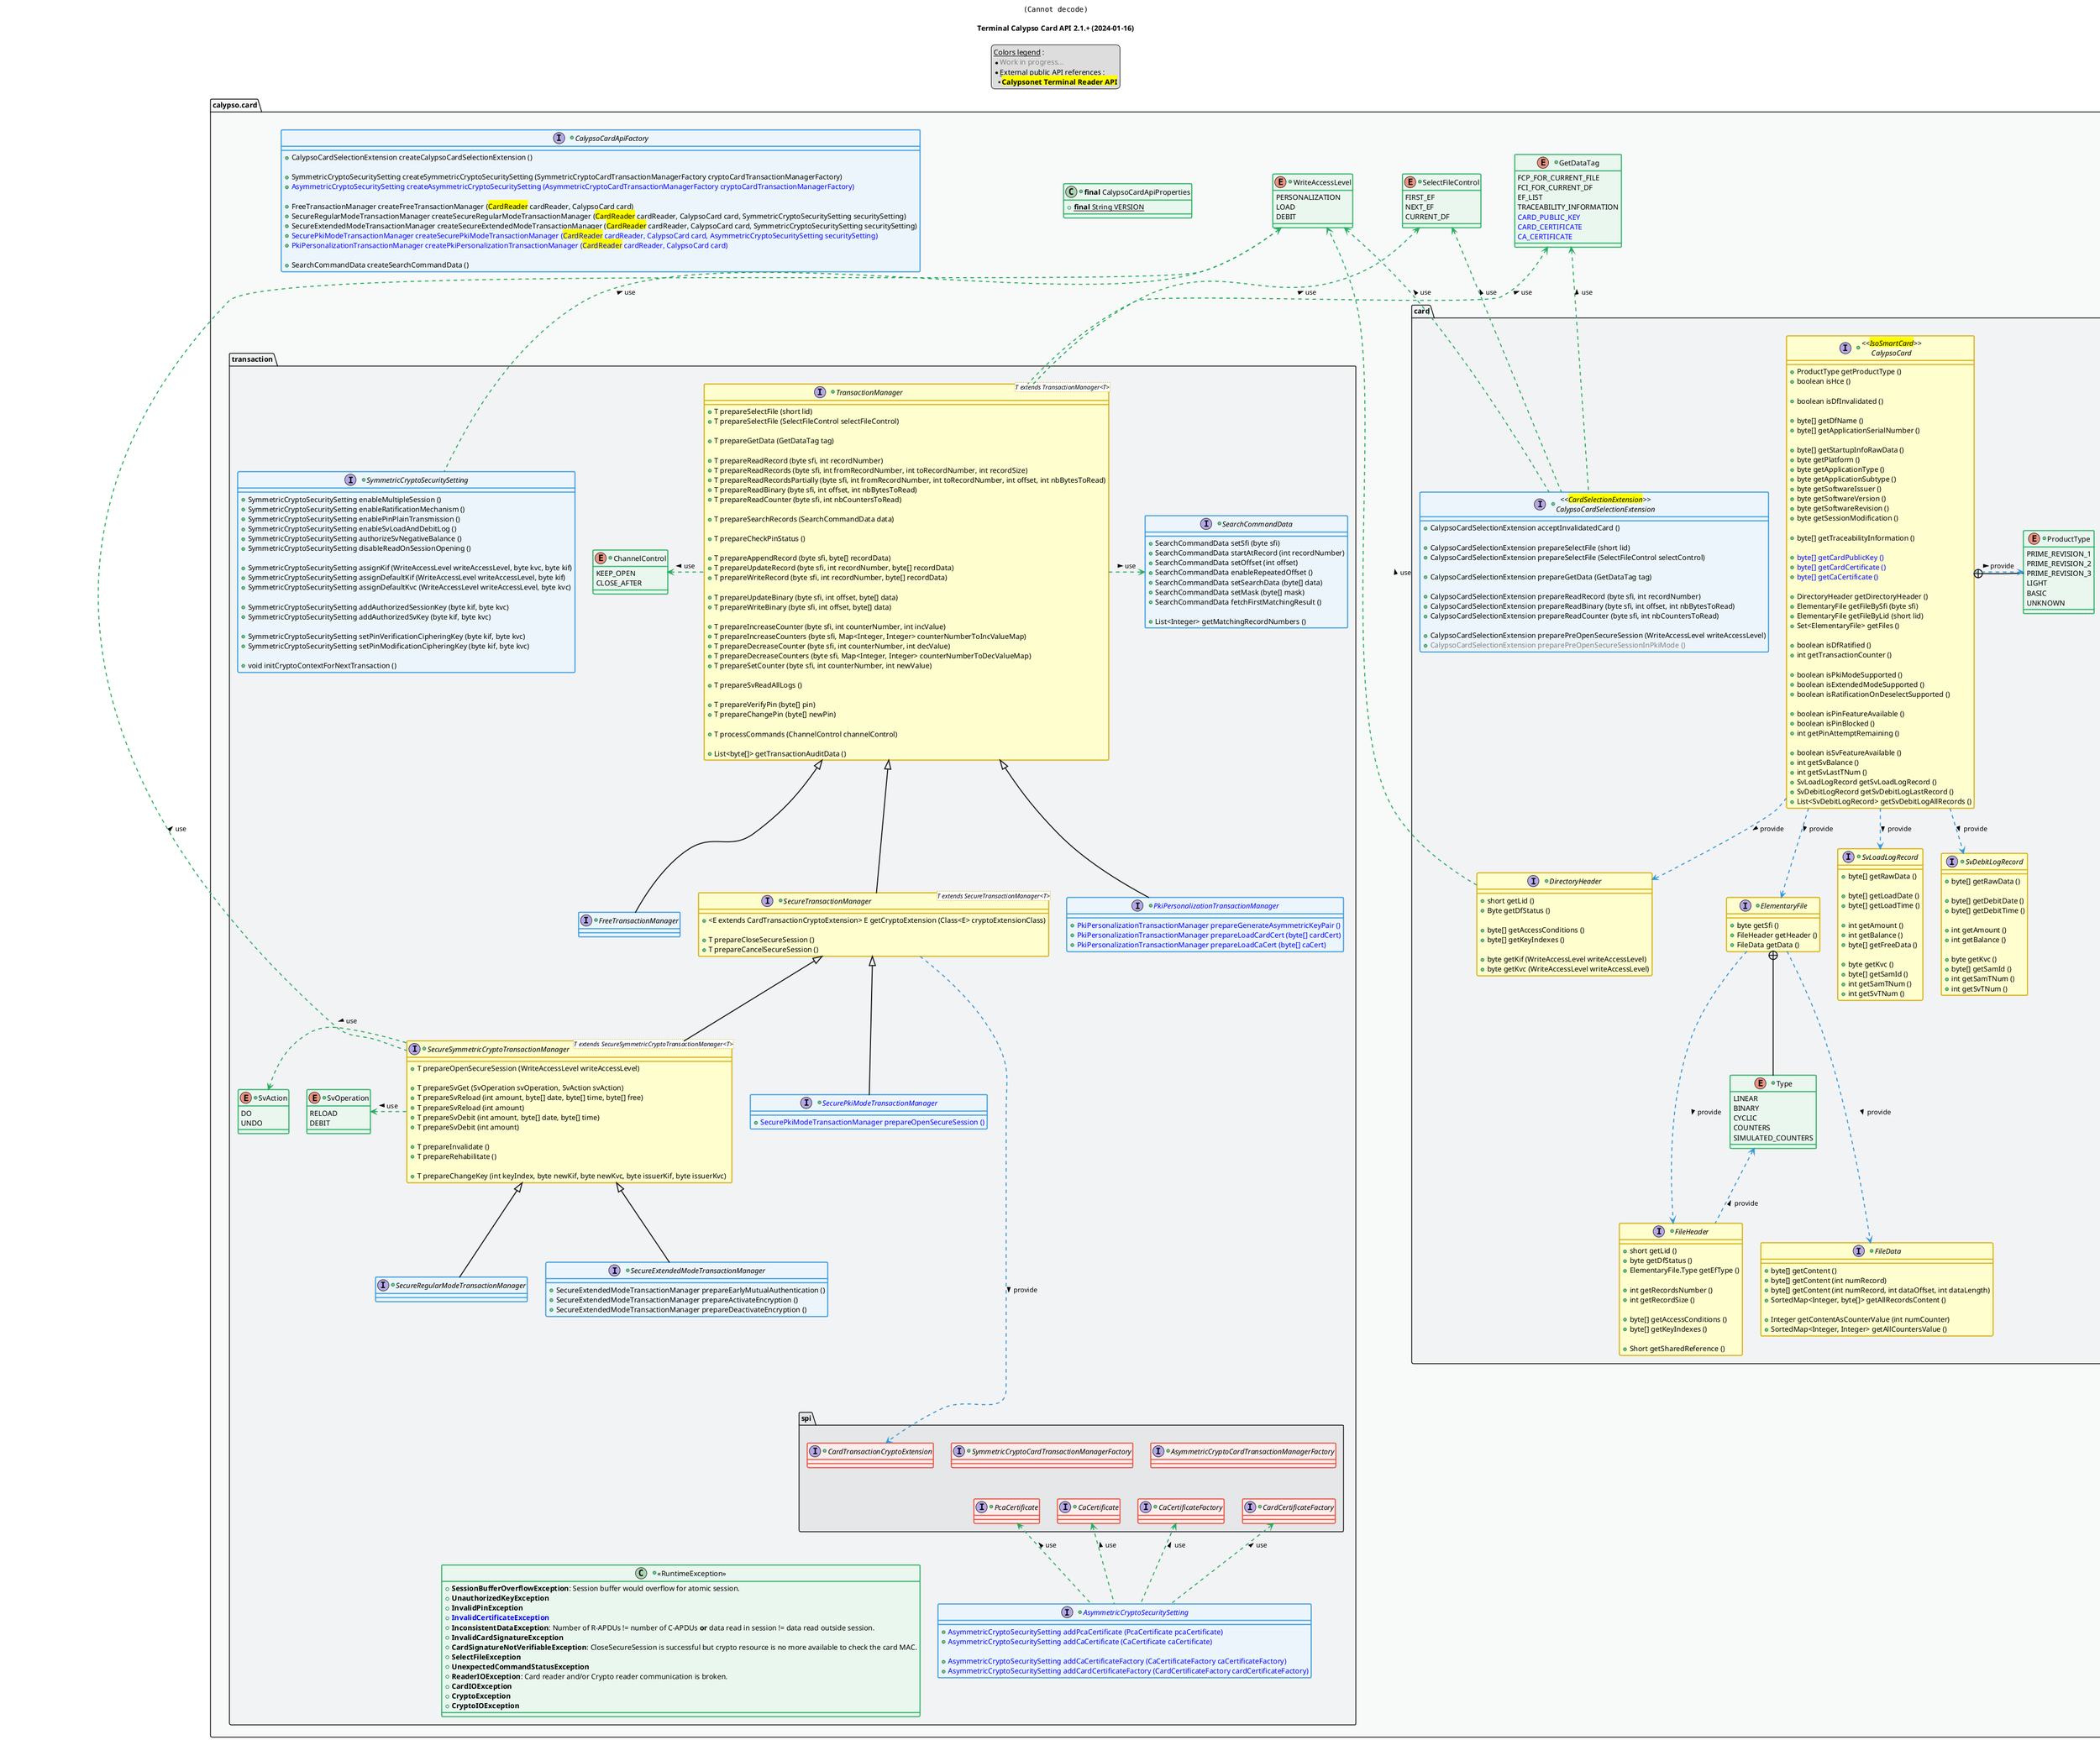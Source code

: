 @startuml
title
    <img:../assets/logo.svg{scale=0.2}>

    Terminal Calypso Card API 2.1.+ (2024-01-16)
end title

' == THEME ==

'Couleurs issues de : https://htmlcolorcodes.com/fr/tableau-de-couleur/tableau-de-couleur-design-plat/
!define C_GREY1 F8F9F9
!define C_GREY2 F2F3F4
!define C_GREY3 E5E7E9
!define C_GREY4 D7DBDD
!define C_GREY5 CACFD2
!define C_GREY6 BDC3C7
!define C_LINK 3498DB
!define C_USE 27AE60
!define C_THROW 2C3E50

' -- Styles that don't work with new version of plantuml --
skinparam stereotypeABorderColor #A9DCDF
skinparam stereotypeIBorderColor #B4A7E5
skinparam stereotypeCBorderColor #ADD1B2
skinparam stereotypeEBorderColor #EB93DF
' -- END --

skinparam ClassBorderThickness 2
skinparam ArrowThickness 2

' Yellow
skinparam ClassBackgroundColor #FEFECE
skinparam ClassBorderColor #D4AC0D
' Red
skinparam ClassBackgroundColor<<red>> #FDEDEC
skinparam ClassBorderColor<<red>> #E74C3C
hide <<red>> stereotype
' Purple
skinparam ClassBackgroundColor<<purple>> #F4ECF7
skinparam ClassBorderColor<<purple>> #8E44AD
hide <<purple>> stereotype
' blue
skinparam ClassBackgroundColor<<blue>> #EBF5FB
skinparam ClassBorderColor<<blue>> #3498DB
hide <<blue>> stereotype
' Green
skinparam ClassBackgroundColor<<green>> #E9F7EF
skinparam ClassBorderColor<<green>> #27AE60
hide <<green>> stereotype
' Grey
skinparam ClassBackgroundColor<<grey>> #EAECEE
skinparam ClassBorderColor<<grey>> #2C3E50
hide <<grey>> stereotype

' == CONTENT ==

legend top
    __Colors legend__ :
    * <color:grey>Work in progress...
    * __External public API references__ :
    ** <back:yellow>**Calypsonet Terminal Reader API**</back>
end legend

package "calypso.card" as calypsoCard {

+class "**final** CalypsoCardApiProperties" as ApiProperties <<green>> {
    +{static} **final** String VERSION
}
+interface "CalypsoCardApiFactory" as CalypsoCardApiFactory <<blue>> {
    +CalypsoCardSelectionExtension createCalypsoCardSelectionExtension ()

    +SymmetricCryptoSecuritySetting createSymmetricCryptoSecuritySetting (SymmetricCryptoCardTransactionManagerFactory cryptoCardTransactionManagerFactory)
    +<color:blue>AsymmetricCryptoSecuritySetting createAsymmetricCryptoSecuritySetting (AsymmetricCryptoCardTransactionManagerFactory cryptoCardTransactionManagerFactory)

    +FreeTransactionManager createFreeTransactionManager (<back:yellow>CardReader</back> cardReader, CalypsoCard card)
    +SecureRegularModeTransactionManager createSecureRegularModeTransactionManager (<back:yellow>CardReader</back> cardReader, CalypsoCard card, SymmetricCryptoSecuritySetting securitySetting)
    +SecureExtendedModeTransactionManager createSecureExtendedModeTransactionManager (<back:yellow>CardReader</back> cardReader, CalypsoCard card, SymmetricCryptoSecuritySetting securitySetting)
    +<color:blue>SecurePkiModeTransactionManager createSecurePkiModeTransactionManager (<back:yellow>CardReader</back> cardReader, CalypsoCard card, AsymmetricCryptoSecuritySetting securitySetting)
    +<color:blue>PkiPersonalizationTransactionManager createPkiPersonalizationTransactionManager (<back:yellow>CardReader</back> cardReader, CalypsoCard card)

    +SearchCommandData createSearchCommandData ()
}
+enum WriteAccessLevel <<green>> {
    PERSONALIZATION
    LOAD
    DEBIT
}
+enum SelectFileControl <<green>> {
    FIRST_EF
    NEXT_EF
    CURRENT_DF
}
+enum GetDataTag <<green>> {
    FCP_FOR_CURRENT_FILE
    FCI_FOR_CURRENT_DF
    EF_LIST
    TRACEABILITY_INFORMATION
    <color:blue>CARD_PUBLIC_KEY
    <color:blue>CARD_CERTIFICATE
    <color:blue>CA_CERTIFICATE
}
package "card" as card {
    +interface "<<<back:yellow>CardSelectionExtension</back>>>\nCalypsoCardSelectionExtension" as CalypsoCardSelectionExtension <<blue>> {
        +CalypsoCardSelectionExtension acceptInvalidatedCard ()

        +CalypsoCardSelectionExtension prepareSelectFile (short lid)
        +CalypsoCardSelectionExtension prepareSelectFile (SelectFileControl selectControl)

        +CalypsoCardSelectionExtension prepareGetData (GetDataTag tag)

        +CalypsoCardSelectionExtension prepareReadRecord (byte sfi, int recordNumber)
        +CalypsoCardSelectionExtension prepareReadBinary (byte sfi, int offset, int nbBytesToRead)
        +CalypsoCardSelectionExtension prepareReadCounter (byte sfi, int nbCountersToRead)

        +CalypsoCardSelectionExtension preparePreOpenSecureSession (WriteAccessLevel writeAccessLevel)
        +<color:grey>CalypsoCardSelectionExtension preparePreOpenSecureSessionInPkiMode ()
    }
    +interface "<<<back:yellow>IsoSmartCard</back>>>\nCalypsoCard" as CalypsoCard {
        +ProductType getProductType ()
        +boolean isHce ()

        +boolean isDfInvalidated ()

        +byte[] getDfName ()
        +byte[] getApplicationSerialNumber ()

        +byte[] getStartupInfoRawData ()
        +byte getPlatform ()
        +byte getApplicationType ()
        +byte getApplicationSubtype ()
        +byte getSoftwareIssuer ()
        +byte getSoftwareVersion ()
        +byte getSoftwareRevision ()
        +byte getSessionModification ()

        +byte[] getTraceabilityInformation ()

        +<color:blue>byte[] getCardPublicKey ()
        +<color:blue>byte[] getCardCertificate ()
        +<color:blue>byte[] getCaCertificate ()

        +DirectoryHeader getDirectoryHeader ()
        +ElementaryFile getFileBySfi (byte sfi)
        +ElementaryFile getFileByLid (short lid)
        +Set<ElementaryFile> getFiles ()

        +boolean isDfRatified ()
        +int getTransactionCounter ()

        +boolean isPkiModeSupported ()
        +boolean isExtendedModeSupported ()
        +boolean isRatificationOnDeselectSupported ()

        +boolean isPinFeatureAvailable ()
        +boolean isPinBlocked ()
        +int getPinAttemptRemaining ()

        +boolean isSvFeatureAvailable ()
        +int getSvBalance ()
        +int getSvLastTNum ()
        +SvLoadLogRecord getSvLoadLogRecord ()
        +SvDebitLogRecord getSvDebitLogLastRecord ()
        +List<SvDebitLogRecord> getSvDebitLogAllRecords ()
    }
    +interface DirectoryHeader {
        +short getLid ()
        +Byte getDfStatus ()

        +byte[] getAccessConditions ()
        +byte[] getKeyIndexes ()

        +byte getKif (WriteAccessLevel writeAccessLevel)
        +byte getKvc (WriteAccessLevel writeAccessLevel)
    }
    +interface ElementaryFile {
        +byte getSfi ()
        +FileHeader getHeader ()
        +FileData getData ()
    }
    +interface FileHeader {
        +short getLid ()
        +byte getDfStatus ()
        +ElementaryFile.Type getEfType ()

        +int getRecordsNumber ()
        +int getRecordSize ()

        +byte[] getAccessConditions ()
        +byte[] getKeyIndexes ()

        +Short getSharedReference ()
    }
    +enum "Type" as FileType <<green>> {
        LINEAR
        BINARY
        CYCLIC
        COUNTERS
        SIMULATED_COUNTERS
    }
    +interface FileData {
        +byte[] getContent ()
        +byte[] getContent (int numRecord)
        +byte[] getContent (int numRecord, int dataOffset, int dataLength)
        +SortedMap<Integer, byte[]> getAllRecordsContent ()

        +Integer getContentAsCounterValue (int numCounter)
        +SortedMap<Integer, Integer> getAllCountersValue ()
    }
    +enum "ProductType" as CardProductType <<green>> {
        PRIME_REVISION_1
        PRIME_REVISION_2
        PRIME_REVISION_3
        LIGHT
        BASIC
        UNKNOWN
    }
    +interface SvLoadLogRecord {
        +byte[] getRawData ()

        +byte[] getLoadDate ()
        +byte[] getLoadTime ()

        +int getAmount ()
        +int getBalance ()
        +byte[] getFreeData ()

        +byte getKvc ()
        +byte[] getSamId ()
        +int getSamTNum ()
        +int getSvTNum ()
    }
    +interface SvDebitLogRecord {
        +byte[] getRawData ()

        +byte[] getDebitDate ()
        +byte[] getDebitTime ()

        +int getAmount ()
        +int getBalance ()

        +byte getKvc ()
        +byte[] getSamId ()
        +int getSamTNum ()
        +int getSvTNum ()
    }
}
package "transaction" as transaction {
    ' Card
    +interface "TransactionManager" as TransactionManager<T extends TransactionManager<T>> {
        +T prepareSelectFile (short lid)
        +T prepareSelectFile (SelectFileControl selectFileControl)

        +T prepareGetData (GetDataTag tag)

        +T prepareReadRecord (byte sfi, int recordNumber)
        +T prepareReadRecords (byte sfi, int fromRecordNumber, int toRecordNumber, int recordSize)
        +T prepareReadRecordsPartially (byte sfi, int fromRecordNumber, int toRecordNumber, int offset, int nbBytesToRead)
        +T prepareReadBinary (byte sfi, int offset, int nbBytesToRead)
        +T prepareReadCounter (byte sfi, int nbCountersToRead)

        +T prepareSearchRecords (SearchCommandData data)

        +T prepareCheckPinStatus ()

        +T prepareAppendRecord (byte sfi, byte[] recordData)
        +T prepareUpdateRecord (byte sfi, int recordNumber, byte[] recordData)
        +T prepareWriteRecord (byte sfi, int recordNumber, byte[] recordData)

        +T prepareUpdateBinary (byte sfi, int offset, byte[] data)
        +T prepareWriteBinary (byte sfi, int offset, byte[] data)

        +T prepareIncreaseCounter (byte sfi, int counterNumber, int incValue)
        +T prepareIncreaseCounters (byte sfi, Map<Integer, Integer> counterNumberToIncValueMap)
        +T prepareDecreaseCounter (byte sfi, int counterNumber, int decValue)
        +T prepareDecreaseCounters (byte sfi, Map<Integer, Integer> counterNumberToDecValueMap)
        +T prepareSetCounter (byte sfi, int counterNumber, int newValue)

        +T prepareSvReadAllLogs ()

        +T prepareVerifyPin (byte[] pin)
        +T prepareChangePin (byte[] newPin)

        +T processCommands (ChannelControl channelControl)

        +List<byte[]> getTransactionAuditData ()
    }
    +enum "ChannelControl" as ChannelControl <<green>> {
        KEEP_OPEN
        CLOSE_AFTER
    }
    +interface "FreeTransactionManager" as FreeTransactionManager <<blue>> extends TransactionManager {
    }
    +interface "SecureTransactionManager" as SecureTransactionManager<T extends SecureTransactionManager<T>> extends TransactionManager {
        +<E extends CardTransactionCryptoExtension> E getCryptoExtension (Class<E> cryptoExtensionClass)

        +T prepareCloseSecureSession ()
        +T prepareCancelSecureSession ()
    }
    +interface "<color:blue>PkiPersonalizationTransactionManager" as PkiPersonalizationTransactionManager <<blue>> extends TransactionManager {
        +<color:blue>PkiPersonalizationTransactionManager prepareGenerateAsymmetricKeyPair ()
        +<color:blue>PkiPersonalizationTransactionManager prepareLoadCardCert (byte[] cardCert)
        +<color:blue>PkiPersonalizationTransactionManager prepareLoadCaCert (byte[] caCert)
    }
    +interface "SecureSymmetricCryptoTransactionManager" as SecureSymmetricCryptoTransactionManager<T extends SecureSymmetricCryptoTransactionManager<T>> extends SecureTransactionManager {
        +T prepareOpenSecureSession (WriteAccessLevel writeAccessLevel)

        +T prepareSvGet (SvOperation svOperation, SvAction svAction)
        +T prepareSvReload (int amount, byte[] date, byte[] time, byte[] free)
        +T prepareSvReload (int amount)
        +T prepareSvDebit (int amount, byte[] date, byte[] time)
        +T prepareSvDebit (int amount)

        +T prepareInvalidate ()
        +T prepareRehabilitate ()

        +T prepareChangeKey (int keyIndex, byte newKif, byte newKvc, byte issuerKif, byte issuerKvc)
    }
    +interface "SecureRegularModeTransactionManager" as SecureRegularModeTransactionManager <<blue>> extends SecureSymmetricCryptoTransactionManager {
    }
    +interface "SecureExtendedModeTransactionManager" as SecureExtendedModeTransactionManager <<blue>> extends SecureSymmetricCryptoTransactionManager {
        +SecureExtendedModeTransactionManager prepareEarlyMutualAuthentication ()
        +SecureExtendedModeTransactionManager prepareActivateEncryption ()
        +SecureExtendedModeTransactionManager prepareDeactivateEncryption ()
    }
    +interface "<color:blue>SecurePkiModeTransactionManager" as SecurePkiModeTransactionManager <<blue>> extends SecureTransactionManager {
        +<color:blue>SecurePkiModeTransactionManager prepareOpenSecureSession ()
    }

    +enum SvOperation <<green>> {
        RELOAD
        DEBIT
    }
    +enum SvAction <<green>> {
        DO
        UNDO
    }
    +interface "<color:blue>AsymmetricCryptoSecuritySetting" as AsymmetricCryptoSecuritySetting <<blue>> {
        +<color:blue>AsymmetricCryptoSecuritySetting addPcaCertificate (PcaCertificate pcaCertificate)
        +<color:blue>AsymmetricCryptoSecuritySetting addCaCertificate (CaCertificate caCertificate)

        +<color:blue>AsymmetricCryptoSecuritySetting addCaCertificateFactory (CaCertificateFactory caCertificateFactory)
        +<color:blue>AsymmetricCryptoSecuritySetting addCardCertificateFactory (CardCertificateFactory cardCertificateFactory)
    }
    +interface "SymmetricCryptoSecuritySetting" as SymmetricCryptoSecuritySetting <<blue>> {
        +SymmetricCryptoSecuritySetting enableMultipleSession ()
        +SymmetricCryptoSecuritySetting enableRatificationMechanism ()
        +SymmetricCryptoSecuritySetting enablePinPlainTransmission ()
        +SymmetricCryptoSecuritySetting enableSvLoadAndDebitLog ()
        +SymmetricCryptoSecuritySetting authorizeSvNegativeBalance ()
        +SymmetricCryptoSecuritySetting disableReadOnSessionOpening ()

        +SymmetricCryptoSecuritySetting assignKif (WriteAccessLevel writeAccessLevel, byte kvc, byte kif)
        +SymmetricCryptoSecuritySetting assignDefaultKif (WriteAccessLevel writeAccessLevel, byte kif)
        +SymmetricCryptoSecuritySetting assignDefaultKvc (WriteAccessLevel writeAccessLevel, byte kvc)

        +SymmetricCryptoSecuritySetting addAuthorizedSessionKey (byte kif, byte kvc)
        +SymmetricCryptoSecuritySetting addAuthorizedSvKey (byte kif, byte kvc)

        +SymmetricCryptoSecuritySetting setPinVerificationCipheringKey (byte kif, byte kvc)
        +SymmetricCryptoSecuritySetting setPinModificationCipheringKey (byte kif, byte kvc)

        +void initCryptoContextForNextTransaction ()
    }
    +interface SearchCommandData <<blue>> {
        +SearchCommandData setSfi (byte sfi)
        +SearchCommandData startAtRecord (int recordNumber)
        +SearchCommandData setOffset (int offset)
        +SearchCommandData enableRepeatedOffset ()
        +SearchCommandData setSearchData (byte[] data)
        +SearchCommandData setMask (byte[] mask)
        +SearchCommandData fetchFirstMatchingResult ()

        +List<Integer> getMatchingRecordNumbers ()
    }
    ' Exceptions
    +class "<<RuntimeException>>" as RuntimeException <<green>> {
        +**SessionBufferOverflowException**: Session buffer would overflow for atomic session.
        +**UnauthorizedKeyException**
        +**InvalidPinException**
        +<color:blue>**InvalidCertificateException**
        +**InconsistentDataException**: Number of R-APDUs != number of C-APDUs **or** data read in session != data read outside session.
        +**InvalidCardSignatureException**
        +**CardSignatureNotVerifiableException**: CloseSecureSession is successful but crypto resource is no more available to check the card MAC.
        +**SelectFileException**
        +**UnexpectedCommandStatusException**
        +**ReaderIOException**: Card reader and/or Crypto reader communication is broken.
        +**CardIOException**
        +**CryptoException**
        +**CryptoIOException**
    }
    package "spi" as spi {
        +interface "AsymmetricCryptoCardTransactionManagerFactory" as AsymmetricCryptoCardTransactionManagerFactory <<red>> {
        }
        +interface "CaCertificateFactory" as CaCertificateFactory <<red>> {
        }
        +interface "CardCertificateFactory" as CardCertificateFactory <<red>> {
        }
        +interface "PcaCertificate" as PcaCertificate <<red>> {
        }
        +interface "CaCertificate" as CaCertificate <<red>> {
        }
        +interface "SymmetricCryptoCardTransactionManagerFactory" as SymmetricCryptoCardTransactionManagerFactory <<red>> {
        }
        +interface "CardTransactionCryptoExtension" as CardTransactionCryptoExtension <<red>> {
        }
    }
}

}

' Associations

TransactionManager .up.> SelectFileControl #C_USE : use >
TransactionManager .up.> GetDataTag #C_USE : use >
TransactionManager .left.> ChannelControl #C_USE : use >
TransactionManager .right.> SearchCommandData #C_USE : use >

SecureTransactionManager .....> CardTransactionCryptoExtension #C_LINK : provide >

SecureSymmetricCryptoTransactionManager .up.> WriteAccessLevel #C_USE : use >
SecureSymmetricCryptoTransactionManager .left.> SvOperation #C_USE : use >
SecureSymmetricCryptoTransactionManager .left.> SvAction #C_USE : use >

SymmetricCryptoSecuritySetting .up.> WriteAccessLevel #C_USE : use >

AsymmetricCryptoSecuritySetting .up.> PcaCertificate #C_USE : use >
AsymmetricCryptoSecuritySetting .up.> CaCertificate #C_USE : use >
AsymmetricCryptoSecuritySetting .up.> CaCertificateFactory #C_USE : use >
AsymmetricCryptoSecuritySetting .up.> CardCertificateFactory #C_USE : use >

CalypsoCardSelectionExtension .up.> SelectFileControl #C_USE : use >
CalypsoCardSelectionExtension .up.> GetDataTag #C_USE : use >
CalypsoCardSelectionExtension .up.> WriteAccessLevel #C_USE : use >

CalypsoCard ..> DirectoryHeader #C_LINK : provide >
CalypsoCard ..> ElementaryFile #C_LINK : provide >
CalypsoCard +-right- CardProductType
CalypsoCard .right.> CardProductType #C_LINK : provide >
CalypsoCard ..> SvLoadLogRecord #C_LINK : provide >
CalypsoCard ..> SvDebitLogRecord #C_LINK : provide >

DirectoryHeader ..> WriteAccessLevel #C_USE : use >

ElementaryFile +-- FileType
ElementaryFile ...> FileHeader #C_LINK : provide >
ElementaryFile ...> FileData #C_LINK : provide >

FileHeader .up.> FileType #C_LINK : provide >

' == LAYOUT ==

'SymmetricCryptoSecuritySetting -[hidden]- AsymmetricCryptoSecuritySetting
AsymmetricCryptoSecuritySetting -[hidden]left- RuntimeException

AsymmetricCryptoCardTransactionManagerFactory -[hidden]- PcaCertificate
PcaCertificate -[hidden]right- CaCertificate
CaCertificate -[hidden]right- CaCertificateFactory
CaCertificateFactory -[hidden]right- CardCertificateFactory

' == STYLE ==

package calypsoCard #C_GREY1 {}
package calypsoCard.card #C_GREY2 {}
package calypsoCard.transaction #C_GREY2 {}
package calypsoCard.transaction.spi #C_GREY3 {}

@enduml